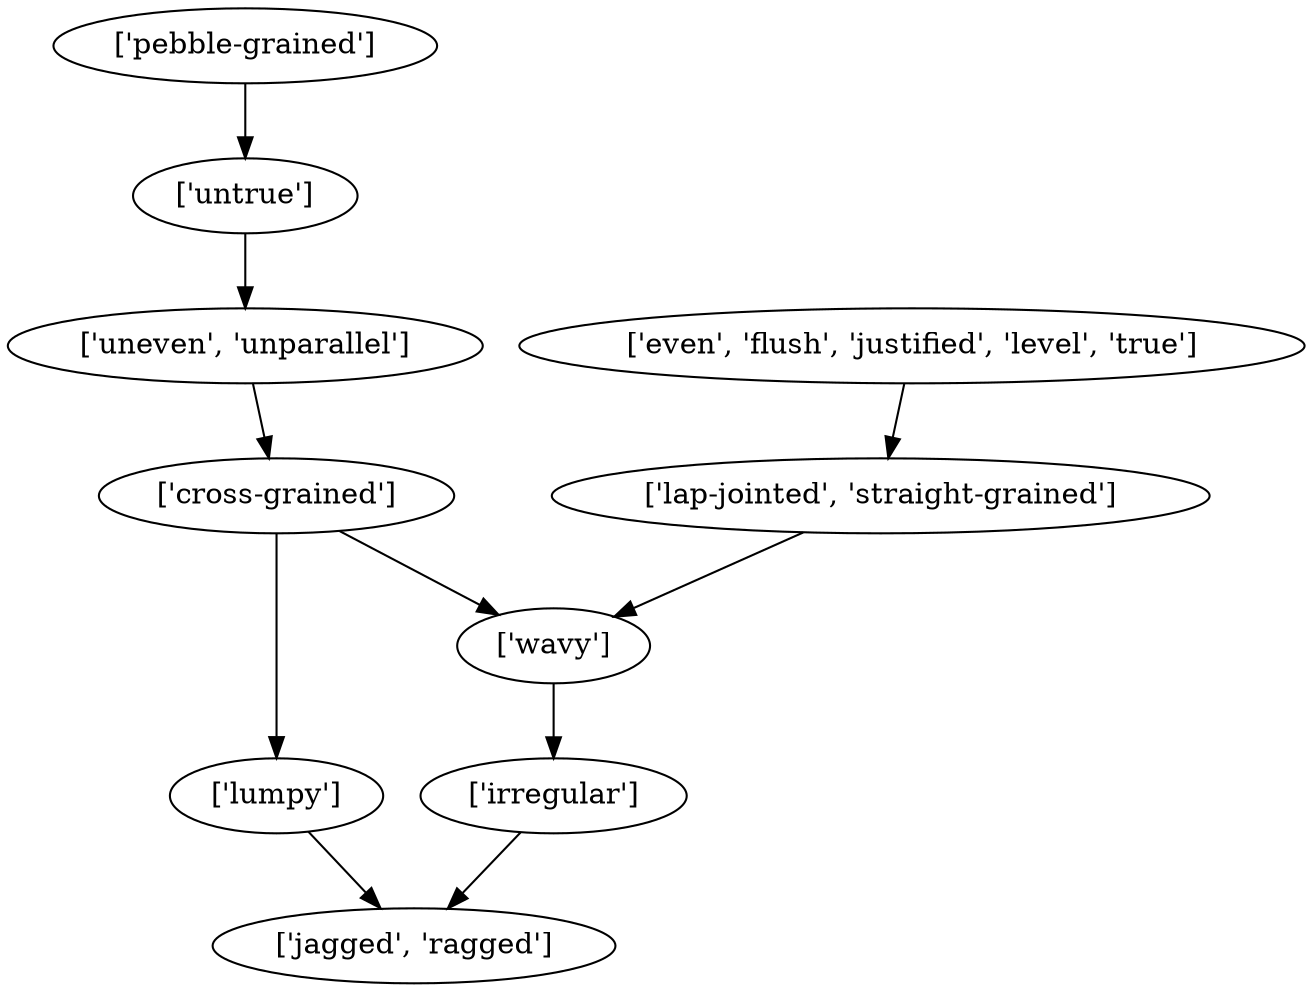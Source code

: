 strict digraph  {
	"['pebble-grained']" -> "['untrue']";
	"['untrue']" -> "['uneven', 'unparallel']";
	"['lap-jointed', 'straight-grained']" -> "['wavy']";
	"['wavy']" -> "['irregular']";
	"['even', 'flush', 'justified', 'level', 'true']" -> "['lap-jointed', 'straight-grained']";
	"['uneven', 'unparallel']" -> "['cross-grained']";
	"['cross-grained']" -> "['wavy']";
	"['cross-grained']" -> "['lumpy']";
	"['lumpy']" -> "['jagged', 'ragged']";
	"['irregular']" -> "['jagged', 'ragged']";
}
